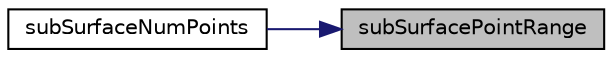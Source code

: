 digraph "subSurfacePointRange"
{
 // LATEX_PDF_SIZE
  edge [fontname="Helvetica",fontsize="10",labelfontname="Helvetica",labelfontsize="10"];
  node [fontname="Helvetica",fontsize="10",shape=record];
  rankdir="RL";
  Node1 [label="subSurfacePointRange",height=0.2,width=0.4,color="black", fillcolor="grey75", style="filled", fontcolor="black",tooltip=" "];
  Node1 -> Node2 [dir="back",color="midnightblue",fontsize="10",style="solid",fontname="Helvetica"];
  Node2 [label="subSurfaceNumPoints",height=0.2,width=0.4,color="black", fillcolor="white", style="filled",URL="$classpFlow_1_1multiTriSurface.html#aaa3445bc3074d09aa0d64c77cd673acb",tooltip=" "];
}

